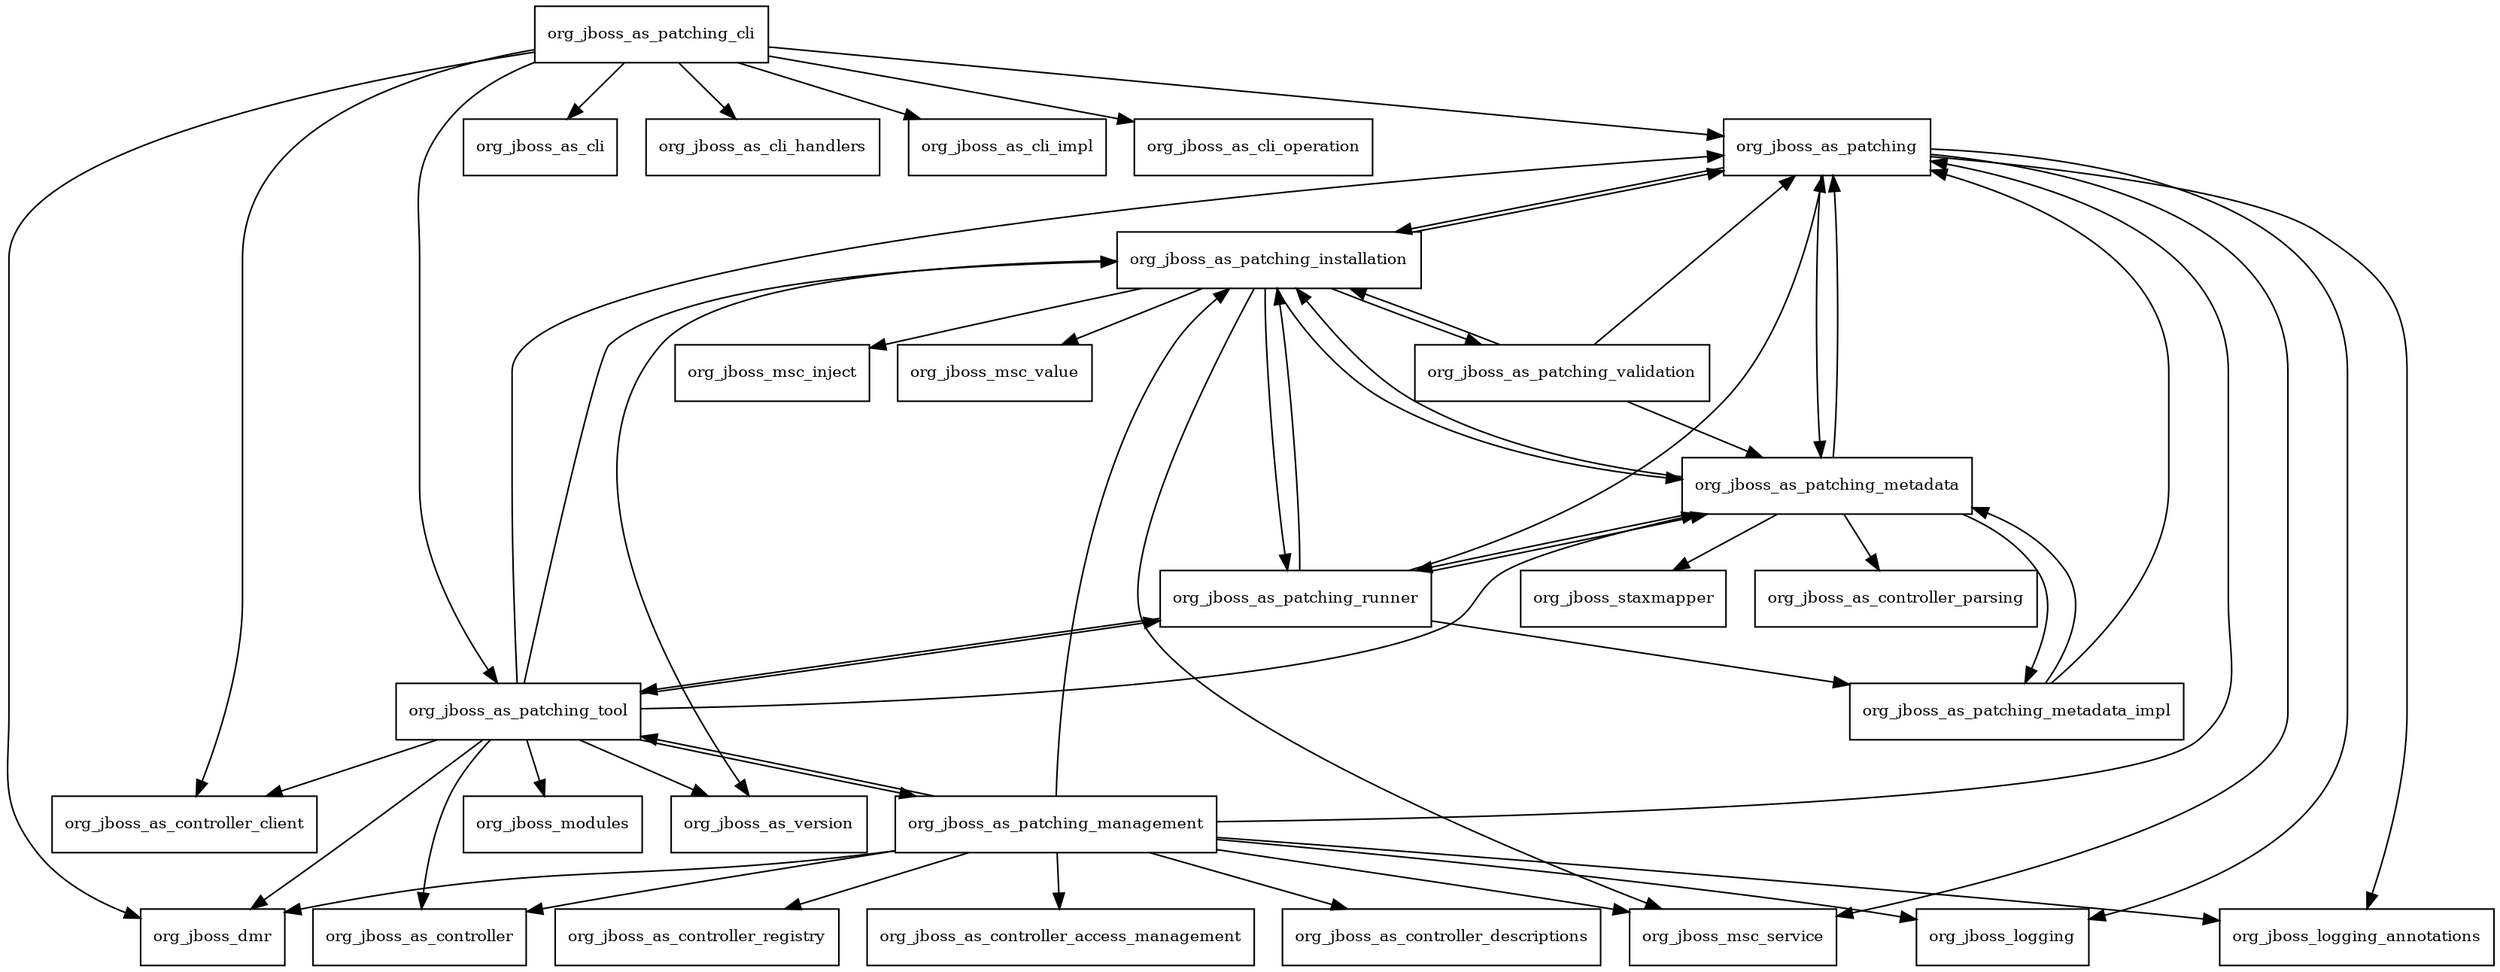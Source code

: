 digraph wildfly_patching_7_4_0_Final_redhat_19_package_dependencies {
  node [shape = box, fontsize=10.0];
  org_jboss_as_patching -> org_jboss_as_patching_installation;
  org_jboss_as_patching -> org_jboss_as_patching_metadata;
  org_jboss_as_patching -> org_jboss_logging;
  org_jboss_as_patching -> org_jboss_logging_annotations;
  org_jboss_as_patching -> org_jboss_msc_service;
  org_jboss_as_patching_cli -> org_jboss_as_cli;
  org_jboss_as_patching_cli -> org_jboss_as_cli_handlers;
  org_jboss_as_patching_cli -> org_jboss_as_cli_impl;
  org_jboss_as_patching_cli -> org_jboss_as_cli_operation;
  org_jboss_as_patching_cli -> org_jboss_as_controller_client;
  org_jboss_as_patching_cli -> org_jboss_as_patching;
  org_jboss_as_patching_cli -> org_jboss_as_patching_tool;
  org_jboss_as_patching_cli -> org_jboss_dmr;
  org_jboss_as_patching_installation -> org_jboss_as_patching;
  org_jboss_as_patching_installation -> org_jboss_as_patching_metadata;
  org_jboss_as_patching_installation -> org_jboss_as_patching_runner;
  org_jboss_as_patching_installation -> org_jboss_as_patching_validation;
  org_jboss_as_patching_installation -> org_jboss_as_version;
  org_jboss_as_patching_installation -> org_jboss_msc_inject;
  org_jboss_as_patching_installation -> org_jboss_msc_service;
  org_jboss_as_patching_installation -> org_jboss_msc_value;
  org_jboss_as_patching_management -> org_jboss_as_controller;
  org_jboss_as_patching_management -> org_jboss_as_controller_access_management;
  org_jboss_as_patching_management -> org_jboss_as_controller_descriptions;
  org_jboss_as_patching_management -> org_jboss_as_controller_registry;
  org_jboss_as_patching_management -> org_jboss_as_patching;
  org_jboss_as_patching_management -> org_jboss_as_patching_installation;
  org_jboss_as_patching_management -> org_jboss_as_patching_tool;
  org_jboss_as_patching_management -> org_jboss_dmr;
  org_jboss_as_patching_management -> org_jboss_logging;
  org_jboss_as_patching_management -> org_jboss_logging_annotations;
  org_jboss_as_patching_management -> org_jboss_msc_service;
  org_jboss_as_patching_metadata -> org_jboss_as_controller_parsing;
  org_jboss_as_patching_metadata -> org_jboss_as_patching;
  org_jboss_as_patching_metadata -> org_jboss_as_patching_installation;
  org_jboss_as_patching_metadata -> org_jboss_as_patching_metadata_impl;
  org_jboss_as_patching_metadata -> org_jboss_as_patching_runner;
  org_jboss_as_patching_metadata -> org_jboss_staxmapper;
  org_jboss_as_patching_metadata_impl -> org_jboss_as_patching;
  org_jboss_as_patching_metadata_impl -> org_jboss_as_patching_metadata;
  org_jboss_as_patching_runner -> org_jboss_as_patching;
  org_jboss_as_patching_runner -> org_jboss_as_patching_installation;
  org_jboss_as_patching_runner -> org_jboss_as_patching_metadata;
  org_jboss_as_patching_runner -> org_jboss_as_patching_metadata_impl;
  org_jboss_as_patching_runner -> org_jboss_as_patching_tool;
  org_jboss_as_patching_tool -> org_jboss_as_controller;
  org_jboss_as_patching_tool -> org_jboss_as_controller_client;
  org_jboss_as_patching_tool -> org_jboss_as_patching;
  org_jboss_as_patching_tool -> org_jboss_as_patching_installation;
  org_jboss_as_patching_tool -> org_jboss_as_patching_management;
  org_jboss_as_patching_tool -> org_jboss_as_patching_metadata;
  org_jboss_as_patching_tool -> org_jboss_as_patching_runner;
  org_jboss_as_patching_tool -> org_jboss_as_version;
  org_jboss_as_patching_tool -> org_jboss_dmr;
  org_jboss_as_patching_tool -> org_jboss_modules;
  org_jboss_as_patching_validation -> org_jboss_as_patching;
  org_jboss_as_patching_validation -> org_jboss_as_patching_installation;
  org_jboss_as_patching_validation -> org_jboss_as_patching_metadata;
}
